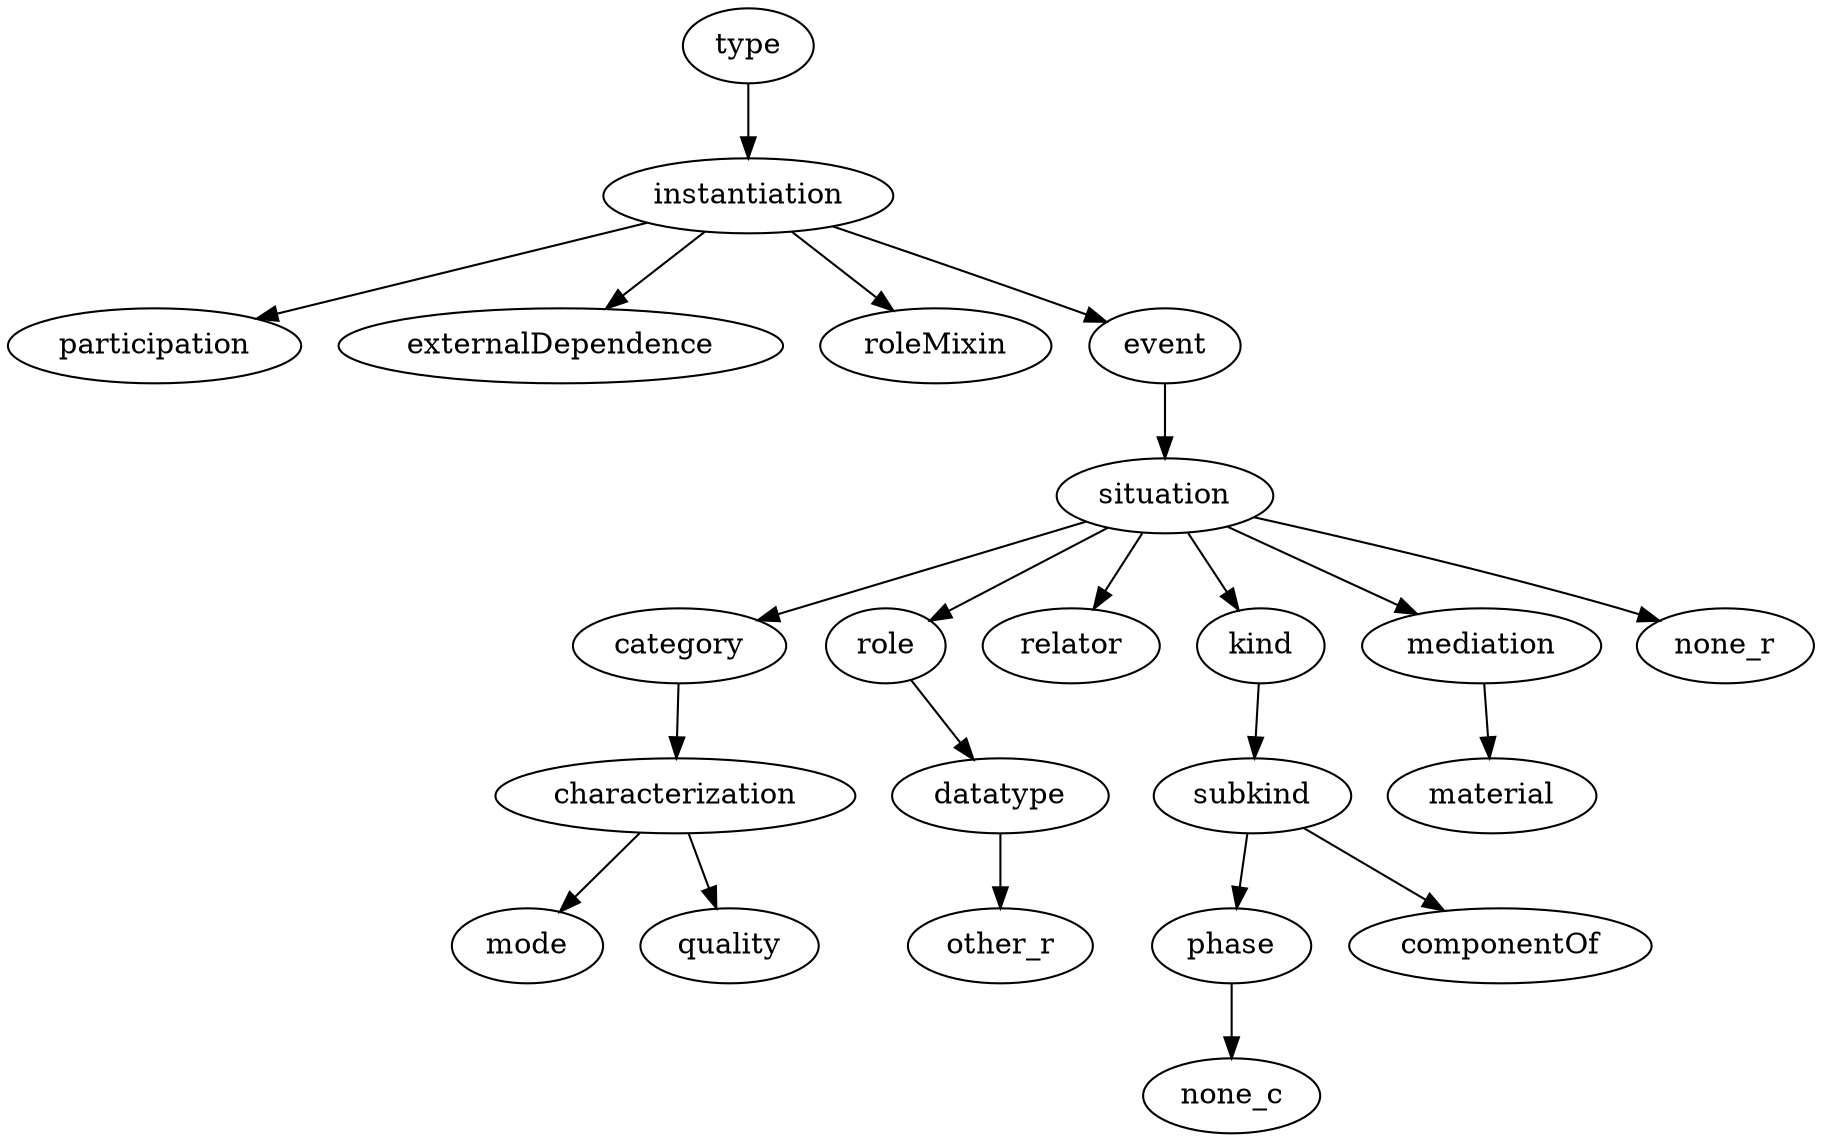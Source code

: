 strict digraph  {
type;
instantiation;
participation;
externalDependence;
roleMixin;
event;
situation;
category;
role;
relator;
kind;
mediation;
none_r;
characterization;
mode;
quality;
subkind;
phase;
componentOf;
material;
datatype;
none_c;
other_r;
type -> instantiation;
instantiation -> participation;
instantiation -> externalDependence;
instantiation -> roleMixin;
instantiation -> event;
event -> situation;
situation -> category;
situation -> role;
situation -> relator;
situation -> kind;
situation -> mediation;
situation -> none_r;
category -> characterization;
role -> datatype;
kind -> subkind;
mediation -> material;
characterization -> mode;
characterization -> quality;
subkind -> phase;
subkind -> componentOf;
phase -> none_c;
datatype -> other_r;
}
